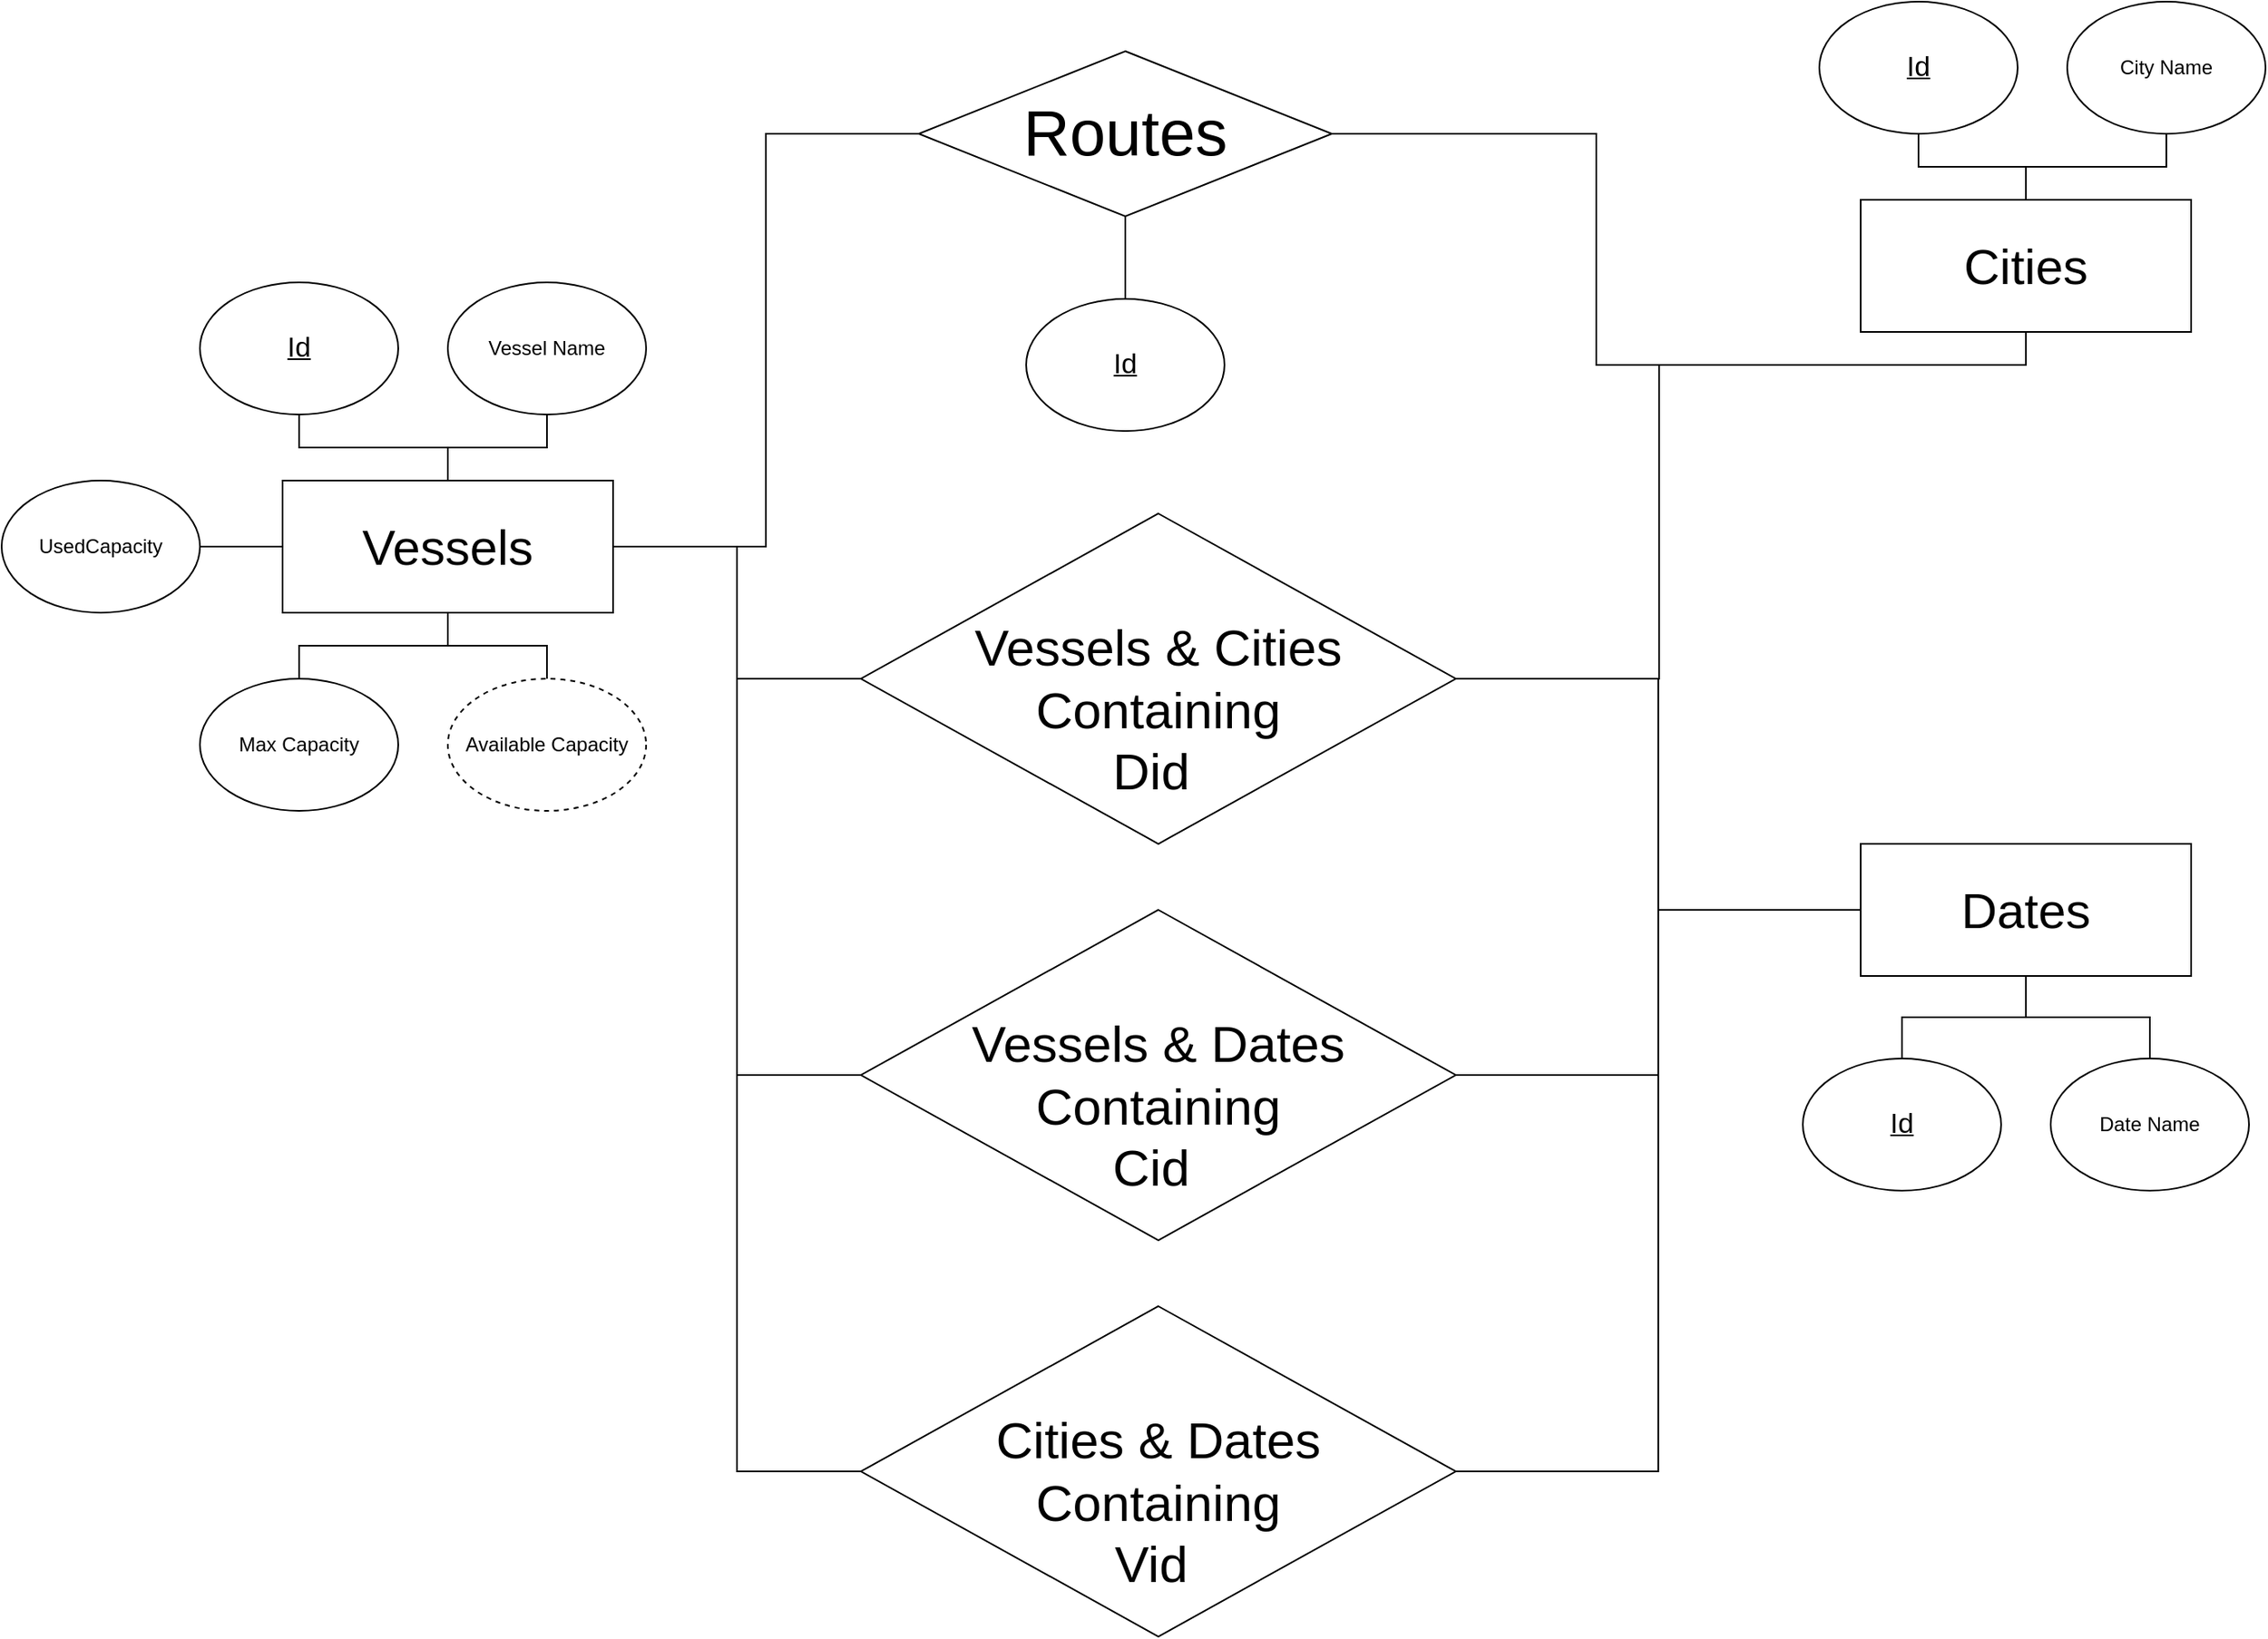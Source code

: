 <mxfile version="22.0.8" type="github">
  <diagram id="R2lEEEUBdFMjLlhIrx00" name="Page-1">
    <mxGraphModel dx="2924" dy="1162" grid="1" gridSize="10" guides="1" tooltips="1" connect="1" arrows="1" fold="1" page="1" pageScale="1" pageWidth="850" pageHeight="1100" math="0" shadow="0" extFonts="Permanent Marker^https://fonts.googleapis.com/css?family=Permanent+Marker">
      <root>
        <mxCell id="0" />
        <mxCell id="1" parent="0" />
        <mxCell id="ipcIA9Gu2kkzTRT3-YgF-11" style="edgeStyle=orthogonalEdgeStyle;rounded=0;orthogonalLoop=1;jettySize=auto;html=1;endArrow=none;endFill=0;" edge="1" parent="1" source="ipcIA9Gu2kkzTRT3-YgF-2" target="ipcIA9Gu2kkzTRT3-YgF-8">
          <mxGeometry relative="1" as="geometry" />
        </mxCell>
        <mxCell id="ipcIA9Gu2kkzTRT3-YgF-12" style="edgeStyle=orthogonalEdgeStyle;rounded=0;orthogonalLoop=1;jettySize=auto;html=1;endArrow=none;endFill=0;" edge="1" parent="1" source="ipcIA9Gu2kkzTRT3-YgF-2" target="ipcIA9Gu2kkzTRT3-YgF-6">
          <mxGeometry relative="1" as="geometry" />
        </mxCell>
        <mxCell id="ipcIA9Gu2kkzTRT3-YgF-13" style="edgeStyle=orthogonalEdgeStyle;rounded=0;orthogonalLoop=1;jettySize=auto;html=1;endArrow=none;endFill=0;" edge="1" parent="1" source="ipcIA9Gu2kkzTRT3-YgF-2" target="ipcIA9Gu2kkzTRT3-YgF-7">
          <mxGeometry relative="1" as="geometry" />
        </mxCell>
        <mxCell id="ipcIA9Gu2kkzTRT3-YgF-14" value="" style="edgeStyle=orthogonalEdgeStyle;rounded=0;orthogonalLoop=1;jettySize=auto;html=1;endArrow=none;endFill=0;" edge="1" parent="1" source="ipcIA9Gu2kkzTRT3-YgF-2" target="ipcIA9Gu2kkzTRT3-YgF-10">
          <mxGeometry relative="1" as="geometry" />
        </mxCell>
        <mxCell id="ipcIA9Gu2kkzTRT3-YgF-16" style="edgeStyle=orthogonalEdgeStyle;rounded=0;orthogonalLoop=1;jettySize=auto;html=1;entryX=0.5;entryY=0;entryDx=0;entryDy=0;endArrow=none;endFill=0;" edge="1" parent="1" source="ipcIA9Gu2kkzTRT3-YgF-2" target="ipcIA9Gu2kkzTRT3-YgF-9">
          <mxGeometry relative="1" as="geometry" />
        </mxCell>
        <mxCell id="ipcIA9Gu2kkzTRT3-YgF-33" style="edgeStyle=orthogonalEdgeStyle;rounded=0;orthogonalLoop=1;jettySize=auto;html=1;entryX=0;entryY=0.5;entryDx=0;entryDy=0;endArrow=none;endFill=0;" edge="1" parent="1" source="ipcIA9Gu2kkzTRT3-YgF-2" target="ipcIA9Gu2kkzTRT3-YgF-32">
          <mxGeometry relative="1" as="geometry" />
        </mxCell>
        <mxCell id="ipcIA9Gu2kkzTRT3-YgF-35" style="edgeStyle=orthogonalEdgeStyle;rounded=0;orthogonalLoop=1;jettySize=auto;html=1;entryX=0;entryY=0.5;entryDx=0;entryDy=0;endArrow=none;endFill=0;" edge="1" parent="1" source="ipcIA9Gu2kkzTRT3-YgF-2" target="ipcIA9Gu2kkzTRT3-YgF-26">
          <mxGeometry relative="1" as="geometry" />
        </mxCell>
        <mxCell id="ipcIA9Gu2kkzTRT3-YgF-43" style="edgeStyle=orthogonalEdgeStyle;rounded=0;orthogonalLoop=1;jettySize=auto;html=1;entryX=0;entryY=0.5;entryDx=0;entryDy=0;endArrow=none;endFill=0;" edge="1" parent="1" source="ipcIA9Gu2kkzTRT3-YgF-2" target="ipcIA9Gu2kkzTRT3-YgF-40">
          <mxGeometry relative="1" as="geometry" />
        </mxCell>
        <mxCell id="ipcIA9Gu2kkzTRT3-YgF-45" style="edgeStyle=orthogonalEdgeStyle;rounded=0;orthogonalLoop=1;jettySize=auto;html=1;entryX=0;entryY=0.5;entryDx=0;entryDy=0;endArrow=none;endFill=0;" edge="1" parent="1" source="ipcIA9Gu2kkzTRT3-YgF-2" target="ipcIA9Gu2kkzTRT3-YgF-41">
          <mxGeometry relative="1" as="geometry" />
        </mxCell>
        <mxCell id="ipcIA9Gu2kkzTRT3-YgF-2" value="&lt;font style=&quot;font-size: 30px;&quot;&gt;Vessels&lt;/font&gt;" style="rounded=0;whiteSpace=wrap;html=1;" vertex="1" parent="1">
          <mxGeometry x="-480" y="310" width="200" height="80" as="geometry" />
        </mxCell>
        <mxCell id="ipcIA9Gu2kkzTRT3-YgF-19" style="edgeStyle=orthogonalEdgeStyle;rounded=0;orthogonalLoop=1;jettySize=auto;html=1;endArrow=none;endFill=0;" edge="1" parent="1" source="ipcIA9Gu2kkzTRT3-YgF-3" target="ipcIA9Gu2kkzTRT3-YgF-18">
          <mxGeometry relative="1" as="geometry" />
        </mxCell>
        <mxCell id="ipcIA9Gu2kkzTRT3-YgF-20" style="edgeStyle=orthogonalEdgeStyle;rounded=0;orthogonalLoop=1;jettySize=auto;html=1;endArrow=none;endFill=0;" edge="1" parent="1" source="ipcIA9Gu2kkzTRT3-YgF-3" target="ipcIA9Gu2kkzTRT3-YgF-17">
          <mxGeometry relative="1" as="geometry" />
        </mxCell>
        <mxCell id="ipcIA9Gu2kkzTRT3-YgF-46" style="edgeStyle=orthogonalEdgeStyle;rounded=0;orthogonalLoop=1;jettySize=auto;html=1;entryX=1;entryY=0.5;entryDx=0;entryDy=0;endArrow=none;endFill=0;" edge="1" parent="1" source="ipcIA9Gu2kkzTRT3-YgF-3" target="ipcIA9Gu2kkzTRT3-YgF-41">
          <mxGeometry relative="1" as="geometry">
            <Array as="points">
              <mxPoint x="575" y="240" />
              <mxPoint x="353" y="240" />
              <mxPoint x="353" y="430" />
            </Array>
          </mxGeometry>
        </mxCell>
        <mxCell id="ipcIA9Gu2kkzTRT3-YgF-3" value="&lt;font style=&quot;font-size: 30px;&quot;&gt;Cities&lt;/font&gt;" style="rounded=0;whiteSpace=wrap;html=1;" vertex="1" parent="1">
          <mxGeometry x="475" y="140" width="200" height="80" as="geometry" />
        </mxCell>
        <mxCell id="ipcIA9Gu2kkzTRT3-YgF-23" style="edgeStyle=orthogonalEdgeStyle;rounded=0;orthogonalLoop=1;jettySize=auto;html=1;endArrow=none;endFill=0;" edge="1" parent="1" source="ipcIA9Gu2kkzTRT3-YgF-4" target="ipcIA9Gu2kkzTRT3-YgF-22">
          <mxGeometry relative="1" as="geometry" />
        </mxCell>
        <mxCell id="ipcIA9Gu2kkzTRT3-YgF-24" style="edgeStyle=orthogonalEdgeStyle;rounded=0;orthogonalLoop=1;jettySize=auto;html=1;endArrow=none;endFill=0;" edge="1" parent="1" source="ipcIA9Gu2kkzTRT3-YgF-4" target="ipcIA9Gu2kkzTRT3-YgF-21">
          <mxGeometry relative="1" as="geometry" />
        </mxCell>
        <mxCell id="ipcIA9Gu2kkzTRT3-YgF-34" style="edgeStyle=orthogonalEdgeStyle;rounded=0;orthogonalLoop=1;jettySize=auto;html=1;exitX=0;exitY=0.5;exitDx=0;exitDy=0;entryX=1;entryY=0.5;entryDx=0;entryDy=0;endArrow=none;endFill=0;" edge="1" parent="1" source="ipcIA9Gu2kkzTRT3-YgF-4" target="ipcIA9Gu2kkzTRT3-YgF-32">
          <mxGeometry relative="1" as="geometry" />
        </mxCell>
        <mxCell id="ipcIA9Gu2kkzTRT3-YgF-42" style="edgeStyle=orthogonalEdgeStyle;rounded=0;orthogonalLoop=1;jettySize=auto;html=1;entryX=1;entryY=0.5;entryDx=0;entryDy=0;endArrow=none;endFill=0;" edge="1" parent="1" source="ipcIA9Gu2kkzTRT3-YgF-4" target="ipcIA9Gu2kkzTRT3-YgF-40">
          <mxGeometry relative="1" as="geometry" />
        </mxCell>
        <mxCell id="ipcIA9Gu2kkzTRT3-YgF-44" style="edgeStyle=orthogonalEdgeStyle;rounded=0;orthogonalLoop=1;jettySize=auto;html=1;entryX=1;entryY=0.5;entryDx=0;entryDy=0;endArrow=none;endFill=0;" edge="1" parent="1" source="ipcIA9Gu2kkzTRT3-YgF-4" target="ipcIA9Gu2kkzTRT3-YgF-41">
          <mxGeometry relative="1" as="geometry" />
        </mxCell>
        <mxCell id="ipcIA9Gu2kkzTRT3-YgF-4" value="&lt;font style=&quot;font-size: 30px;&quot;&gt;Dates&lt;/font&gt;" style="rounded=0;whiteSpace=wrap;html=1;" vertex="1" parent="1">
          <mxGeometry x="475" y="530" width="200" height="80" as="geometry" />
        </mxCell>
        <mxCell id="ipcIA9Gu2kkzTRT3-YgF-6" value="&lt;u&gt;&lt;font style=&quot;font-size: 17px;&quot;&gt;Id&lt;/font&gt;&lt;/u&gt;" style="ellipse;whiteSpace=wrap;html=1;" vertex="1" parent="1">
          <mxGeometry x="-530" y="190" width="120" height="80" as="geometry" />
        </mxCell>
        <mxCell id="ipcIA9Gu2kkzTRT3-YgF-7" value="Vessel Name" style="ellipse;whiteSpace=wrap;html=1;" vertex="1" parent="1">
          <mxGeometry x="-380" y="190" width="120" height="80" as="geometry" />
        </mxCell>
        <mxCell id="ipcIA9Gu2kkzTRT3-YgF-8" value="UsedCapacity" style="ellipse;whiteSpace=wrap;html=1;" vertex="1" parent="1">
          <mxGeometry x="-650" y="310" width="120" height="80" as="geometry" />
        </mxCell>
        <mxCell id="ipcIA9Gu2kkzTRT3-YgF-9" value="Max Capacity" style="ellipse;whiteSpace=wrap;html=1;" vertex="1" parent="1">
          <mxGeometry x="-530" y="430" width="120" height="80" as="geometry" />
        </mxCell>
        <mxCell id="ipcIA9Gu2kkzTRT3-YgF-10" value="Available Capacity" style="ellipse;whiteSpace=wrap;html=1;dashed=1;" vertex="1" parent="1">
          <mxGeometry x="-380" y="430" width="120" height="80" as="geometry" />
        </mxCell>
        <mxCell id="ipcIA9Gu2kkzTRT3-YgF-17" value="&lt;font style=&quot;font-size: 17px;&quot;&gt;&lt;u&gt;Id&lt;/u&gt;&lt;/font&gt;" style="ellipse;whiteSpace=wrap;html=1;" vertex="1" parent="1">
          <mxGeometry x="450" y="20" width="120" height="80" as="geometry" />
        </mxCell>
        <mxCell id="ipcIA9Gu2kkzTRT3-YgF-18" value="City Name" style="ellipse;whiteSpace=wrap;html=1;" vertex="1" parent="1">
          <mxGeometry x="600" y="20" width="120" height="80" as="geometry" />
        </mxCell>
        <mxCell id="ipcIA9Gu2kkzTRT3-YgF-21" value="&lt;font style=&quot;font-size: 17px;&quot;&gt;&lt;u&gt;Id&lt;/u&gt;&lt;/font&gt;" style="ellipse;whiteSpace=wrap;html=1;" vertex="1" parent="1">
          <mxGeometry x="440" y="660" width="120" height="80" as="geometry" />
        </mxCell>
        <mxCell id="ipcIA9Gu2kkzTRT3-YgF-22" value="Date Name" style="ellipse;whiteSpace=wrap;html=1;" vertex="1" parent="1">
          <mxGeometry x="590" y="660" width="120" height="80" as="geometry" />
        </mxCell>
        <mxCell id="ipcIA9Gu2kkzTRT3-YgF-25" value="&lt;font style=&quot;font-size: 17px;&quot;&gt;&lt;u&gt;Id&lt;/u&gt;&lt;/font&gt;" style="ellipse;whiteSpace=wrap;html=1;" vertex="1" parent="1">
          <mxGeometry x="-30" y="200" width="120" height="80" as="geometry" />
        </mxCell>
        <mxCell id="ipcIA9Gu2kkzTRT3-YgF-27" style="edgeStyle=orthogonalEdgeStyle;rounded=0;orthogonalLoop=1;jettySize=auto;html=1;endArrow=none;endFill=0;" edge="1" parent="1" source="ipcIA9Gu2kkzTRT3-YgF-26" target="ipcIA9Gu2kkzTRT3-YgF-25">
          <mxGeometry relative="1" as="geometry" />
        </mxCell>
        <mxCell id="ipcIA9Gu2kkzTRT3-YgF-29" style="edgeStyle=orthogonalEdgeStyle;rounded=0;orthogonalLoop=1;jettySize=auto;html=1;entryX=0.5;entryY=1;entryDx=0;entryDy=0;endArrow=none;endFill=0;" edge="1" parent="1" source="ipcIA9Gu2kkzTRT3-YgF-26" target="ipcIA9Gu2kkzTRT3-YgF-3">
          <mxGeometry relative="1" as="geometry" />
        </mxCell>
        <mxCell id="ipcIA9Gu2kkzTRT3-YgF-26" value="&lt;font style=&quot;font-size: 39px;&quot;&gt;Routes&lt;/font&gt;" style="rhombus;whiteSpace=wrap;html=1;" vertex="1" parent="1">
          <mxGeometry x="-95" y="50" width="250" height="100" as="geometry" />
        </mxCell>
        <mxCell id="ipcIA9Gu2kkzTRT3-YgF-32" value="&lt;span style=&quot;font-size: 31px;&quot;&gt;&lt;br&gt;Cities &amp;amp; Dates&lt;br&gt;Containing&lt;br&gt;Vid&amp;nbsp;&lt;br&gt;&lt;/span&gt;" style="rhombus;whiteSpace=wrap;html=1;" vertex="1" parent="1">
          <mxGeometry x="-130" y="810" width="360" height="200" as="geometry" />
        </mxCell>
        <mxCell id="ipcIA9Gu2kkzTRT3-YgF-40" value="&lt;span style=&quot;font-size: 31px;&quot;&gt;&lt;br&gt;Vessels &amp;amp; Dates&lt;br&gt;Containing&lt;br&gt;Cid&amp;nbsp;&lt;br&gt;&lt;/span&gt;" style="rhombus;whiteSpace=wrap;html=1;" vertex="1" parent="1">
          <mxGeometry x="-130" y="570" width="360" height="200" as="geometry" />
        </mxCell>
        <mxCell id="ipcIA9Gu2kkzTRT3-YgF-41" value="&lt;span style=&quot;font-size: 31px;&quot;&gt;&lt;br&gt;Vessels &amp;amp; Cities&lt;br&gt;Containing&lt;br&gt;Did&amp;nbsp;&lt;br&gt;&lt;/span&gt;" style="rhombus;whiteSpace=wrap;html=1;" vertex="1" parent="1">
          <mxGeometry x="-130" y="330" width="360" height="200" as="geometry" />
        </mxCell>
      </root>
    </mxGraphModel>
  </diagram>
</mxfile>
